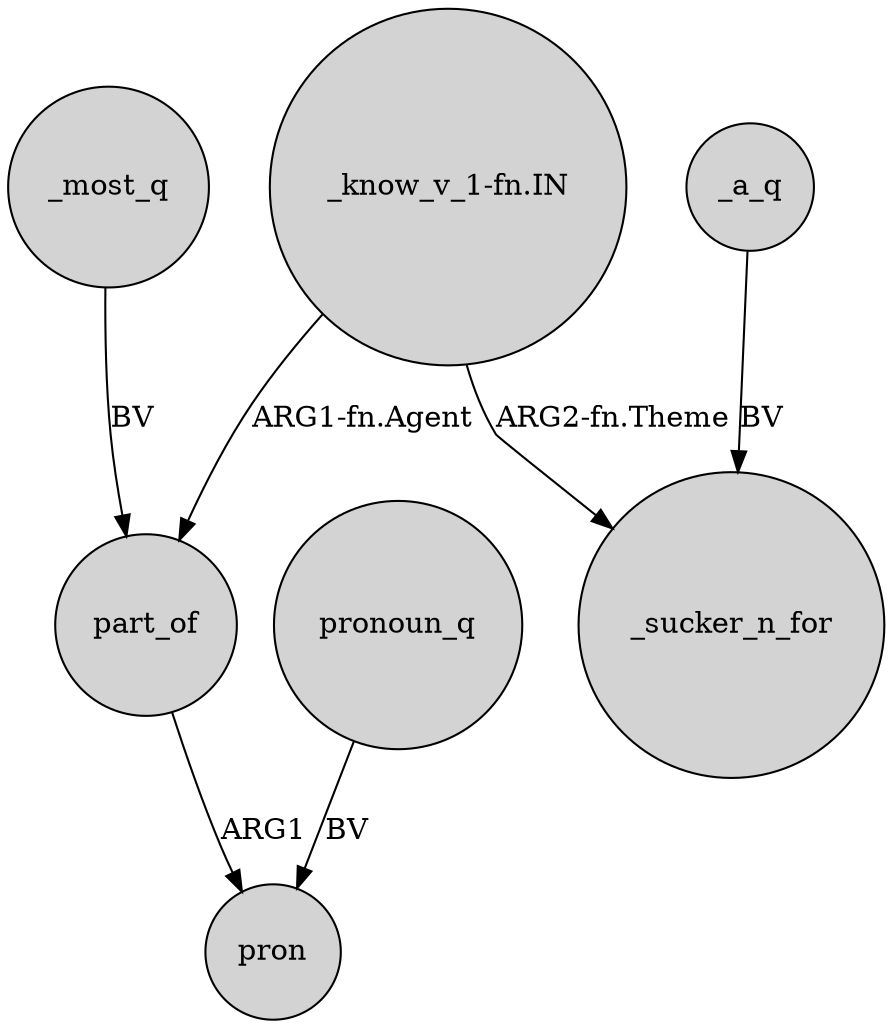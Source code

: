 digraph {
	node [shape=circle style=filled]
	_most_q -> part_of [label=BV]
	part_of -> pron [label=ARG1]
	_a_q -> _sucker_n_for [label=BV]
	"_know_v_1-fn.IN" -> _sucker_n_for [label="ARG2-fn.Theme"]
	pronoun_q -> pron [label=BV]
	"_know_v_1-fn.IN" -> part_of [label="ARG1-fn.Agent"]
}
